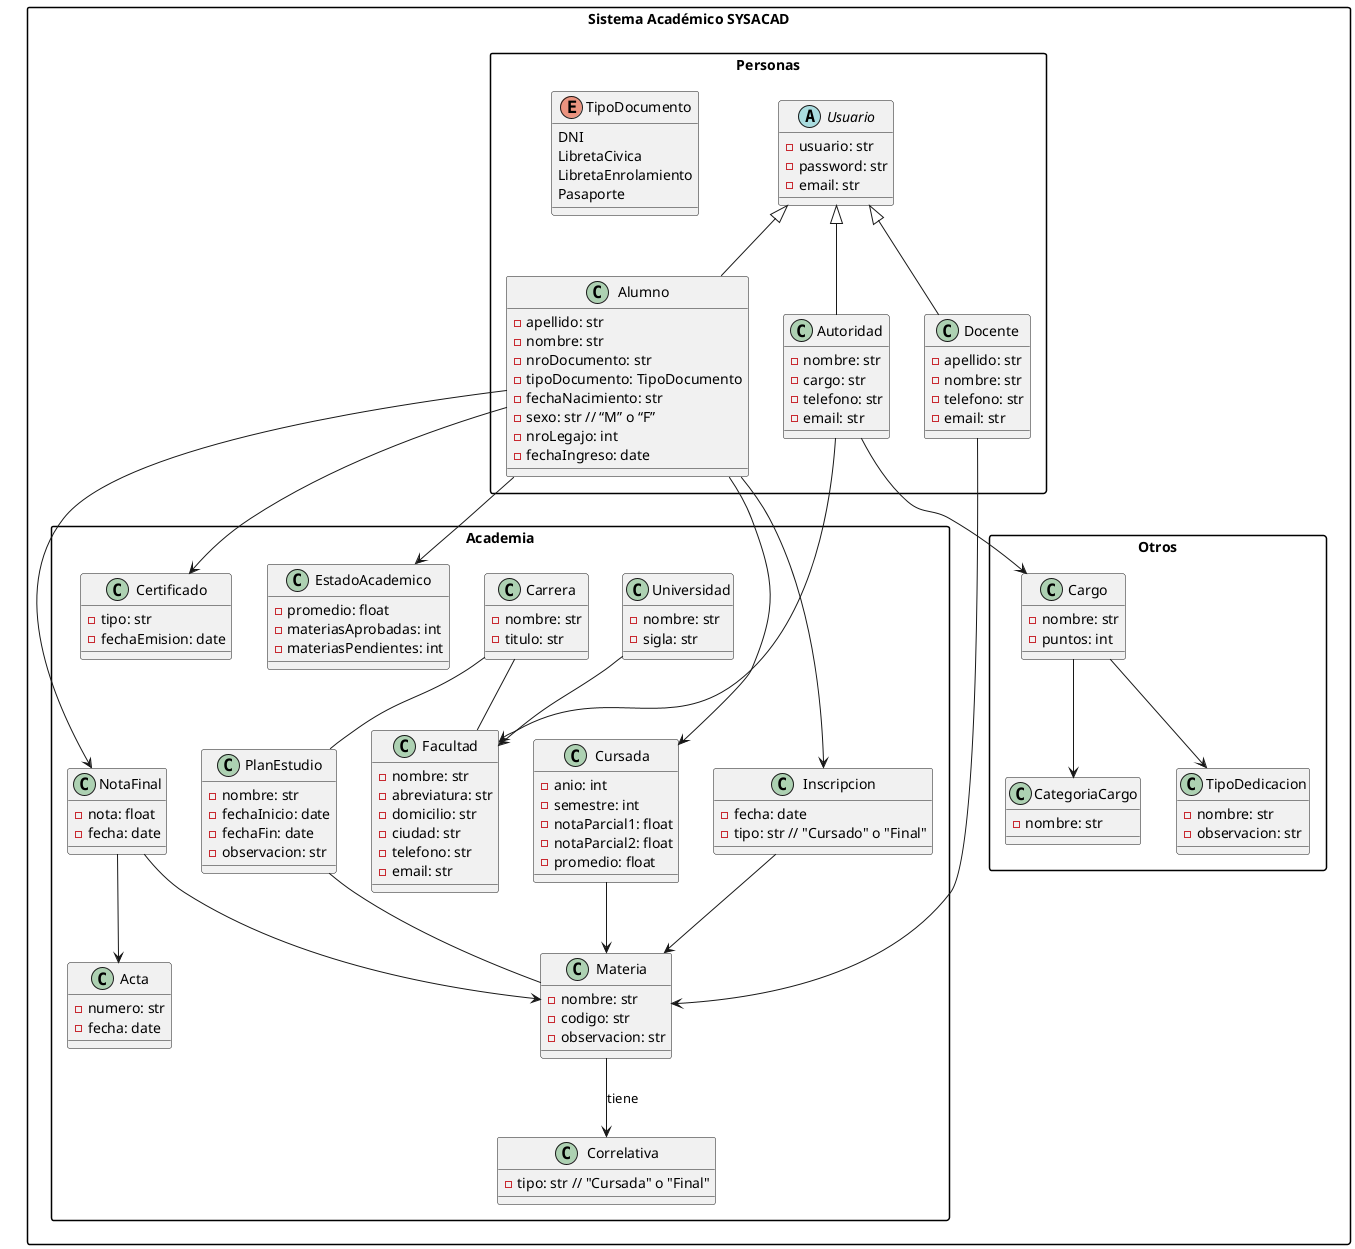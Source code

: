 @startuml

skinparam packageStyle rectangle

package "Sistema Académico SYSACAD" {

    package "Personas" {
        abstract class Usuario {
            -usuario: str
            -password: str
            -email: str
        }

        class Alumno {
            -apellido: str
            -nombre: str
            -nroDocumento: str
            -tipoDocumento: TipoDocumento
            -fechaNacimiento: str
            -sexo: str // “M” o “F”
            -nroLegajo: int
            -fechaIngreso: date
        }

        class Docente {
            -apellido: str
            -nombre: str
            -telefono: str
            -email: str
        }

        class Autoridad {
            -nombre: str
            -cargo: str
            -telefono: str
            -email: str
        }
        
        enum TipoDocumento {
            DNI
            LibretaCivica
            LibretaEnrolamiento
            Pasaporte
        }

        Usuario <|-- Alumno
        Usuario <|-- Docente
        Usuario <|-- Autoridad
    }

    package "Academia" {
        class Universidad {
            -nombre: str
            -sigla: str
        }

        class Facultad {
            -nombre: str
            -abreviatura: str
            -domicilio: str
            -ciudad: str
            -telefono: str
            -email: str
        }

        class Carrera {
            -nombre: str
            -titulo: str
        }

        class PlanEstudio {
            -nombre: str
            -fechaInicio: date
            -fechaFin: date
            -observacion: str
        }

        class Materia {
            -nombre: str
            -codigo: str
            -observacion: str
        }

        class Correlativa {
            -tipo: str // "Cursada" o "Final"
        }

        class Cursada {
            -anio: int
            -semestre: int
            -notaParcial1: float
            -notaParcial2: float
            -promedio: float
        }

        class Inscripcion {
            -fecha: date
            -tipo: str // "Cursado" o "Final"
        }

        class NotaFinal {
            -nota: float
            -fecha: date
        }

        class Acta {
            -numero: str
            -fecha: date
        }

        class Certificado {
            -tipo: str
            -fechaEmision: date
        }

        class EstadoAcademico {
            -promedio: float
            -materiasAprobadas: int
            -materiasPendientes: int
        }

        Carrera -- Facultad
        Carrera -- PlanEstudio
        PlanEstudio -- Materia
        Materia --> Correlativa : tiene
        Alumno --> Inscripcion
        Inscripcion --> Materia
        Alumno --> Cursada
        Cursada --> Materia
        Alumno --> NotaFinal
        NotaFinal --> Materia
        NotaFinal --> Acta
        Alumno --> Certificado
        Alumno --> EstadoAcademico
        Docente --> Materia
        Facultad <-- Autoridad
        Universidad --> Facultad
    }

    package "Otros" {
        class Cargo {
            -nombre: str
            -puntos: int
        }

        class CategoriaCargo {
            -nombre: str
        }

        class TipoDedicacion {
            -nombre: str
            -observacion: str
        }

        Cargo --> CategoriaCargo
        Cargo --> TipoDedicacion
        Autoridad --> Cargo
    }
}
@enduml
